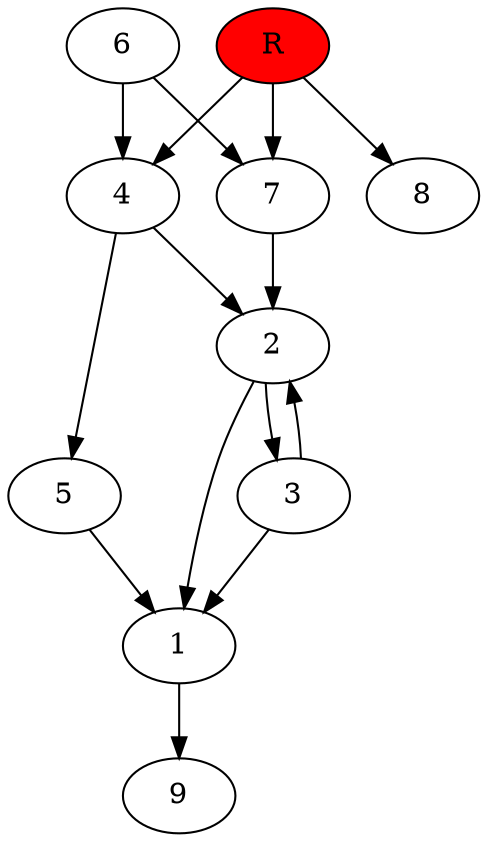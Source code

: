 digraph prb75818 {
	1
	2
	3
	4
	5
	6
	7
	8
	R [fillcolor="#ff0000" style=filled]
	1 -> 9
	2 -> 1
	2 -> 3
	3 -> 1
	3 -> 2
	4 -> 2
	4 -> 5
	5 -> 1
	6 -> 4
	6 -> 7
	7 -> 2
	R -> 4
	R -> 7
	R -> 8
}
